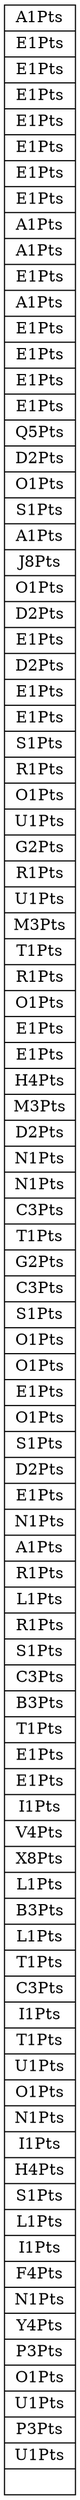 digraph G { 
node1 [shape=record, label = "{ A1Pts|E1Pts|E1Pts|E1Pts|E1Pts|E1Pts|E1Pts|E1Pts|A1Pts|A1Pts|E1Pts|A1Pts|E1Pts|E1Pts|E1Pts|E1Pts|Q5Pts|D2Pts|O1Pts|S1Pts|A1Pts|J8Pts|O1Pts|D2Pts|E1Pts|D2Pts|E1Pts|E1Pts|S1Pts|R1Pts|O1Pts|U1Pts|G2Pts|R1Pts|U1Pts|M3Pts|T1Pts|R1Pts|O1Pts|E1Pts|E1Pts|H4Pts|M3Pts|D2Pts|N1Pts|N1Pts|C3Pts|T1Pts|G2Pts|C3Pts|S1Pts|O1Pts|O1Pts|E1Pts|O1Pts|S1Pts|D2Pts|E1Pts|N1Pts|A1Pts|R1Pts|L1Pts|R1Pts|S1Pts|C3Pts|B3Pts|T1Pts|E1Pts|E1Pts|I1Pts|V4Pts|X8Pts|L1Pts|B3Pts|L1Pts|T1Pts|C3Pts|I1Pts|T1Pts|U1Pts|O1Pts|N1Pts|I1Pts|H4Pts|S1Pts|L1Pts|I1Pts|F4Pts|N1Pts|Y4Pts|P3Pts|O1Pts|U1Pts|P3Pts|U1Pts|}"]
}